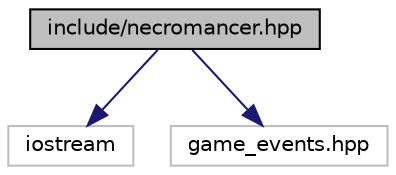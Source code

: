 digraph "include/necromancer.hpp"
{
 // LATEX_PDF_SIZE
  edge [fontname="Helvetica",fontsize="10",labelfontname="Helvetica",labelfontsize="10"];
  node [fontname="Helvetica",fontsize="10",shape=record];
  Node1 [label="include/necromancer.hpp",height=0.2,width=0.4,color="black", fillcolor="grey75", style="filled", fontcolor="black",tooltip="Classe principal com a lógica da necromancer."];
  Node1 -> Node2 [color="midnightblue",fontsize="10",style="solid",fontname="Helvetica"];
  Node2 [label="iostream",height=0.2,width=0.4,color="grey75", fillcolor="white", style="filled",tooltip=" "];
  Node1 -> Node3 [color="midnightblue",fontsize="10",style="solid",fontname="Helvetica"];
  Node3 [label="game_events.hpp",height=0.2,width=0.4,color="grey75", fillcolor="white", style="filled",tooltip=" "];
}

